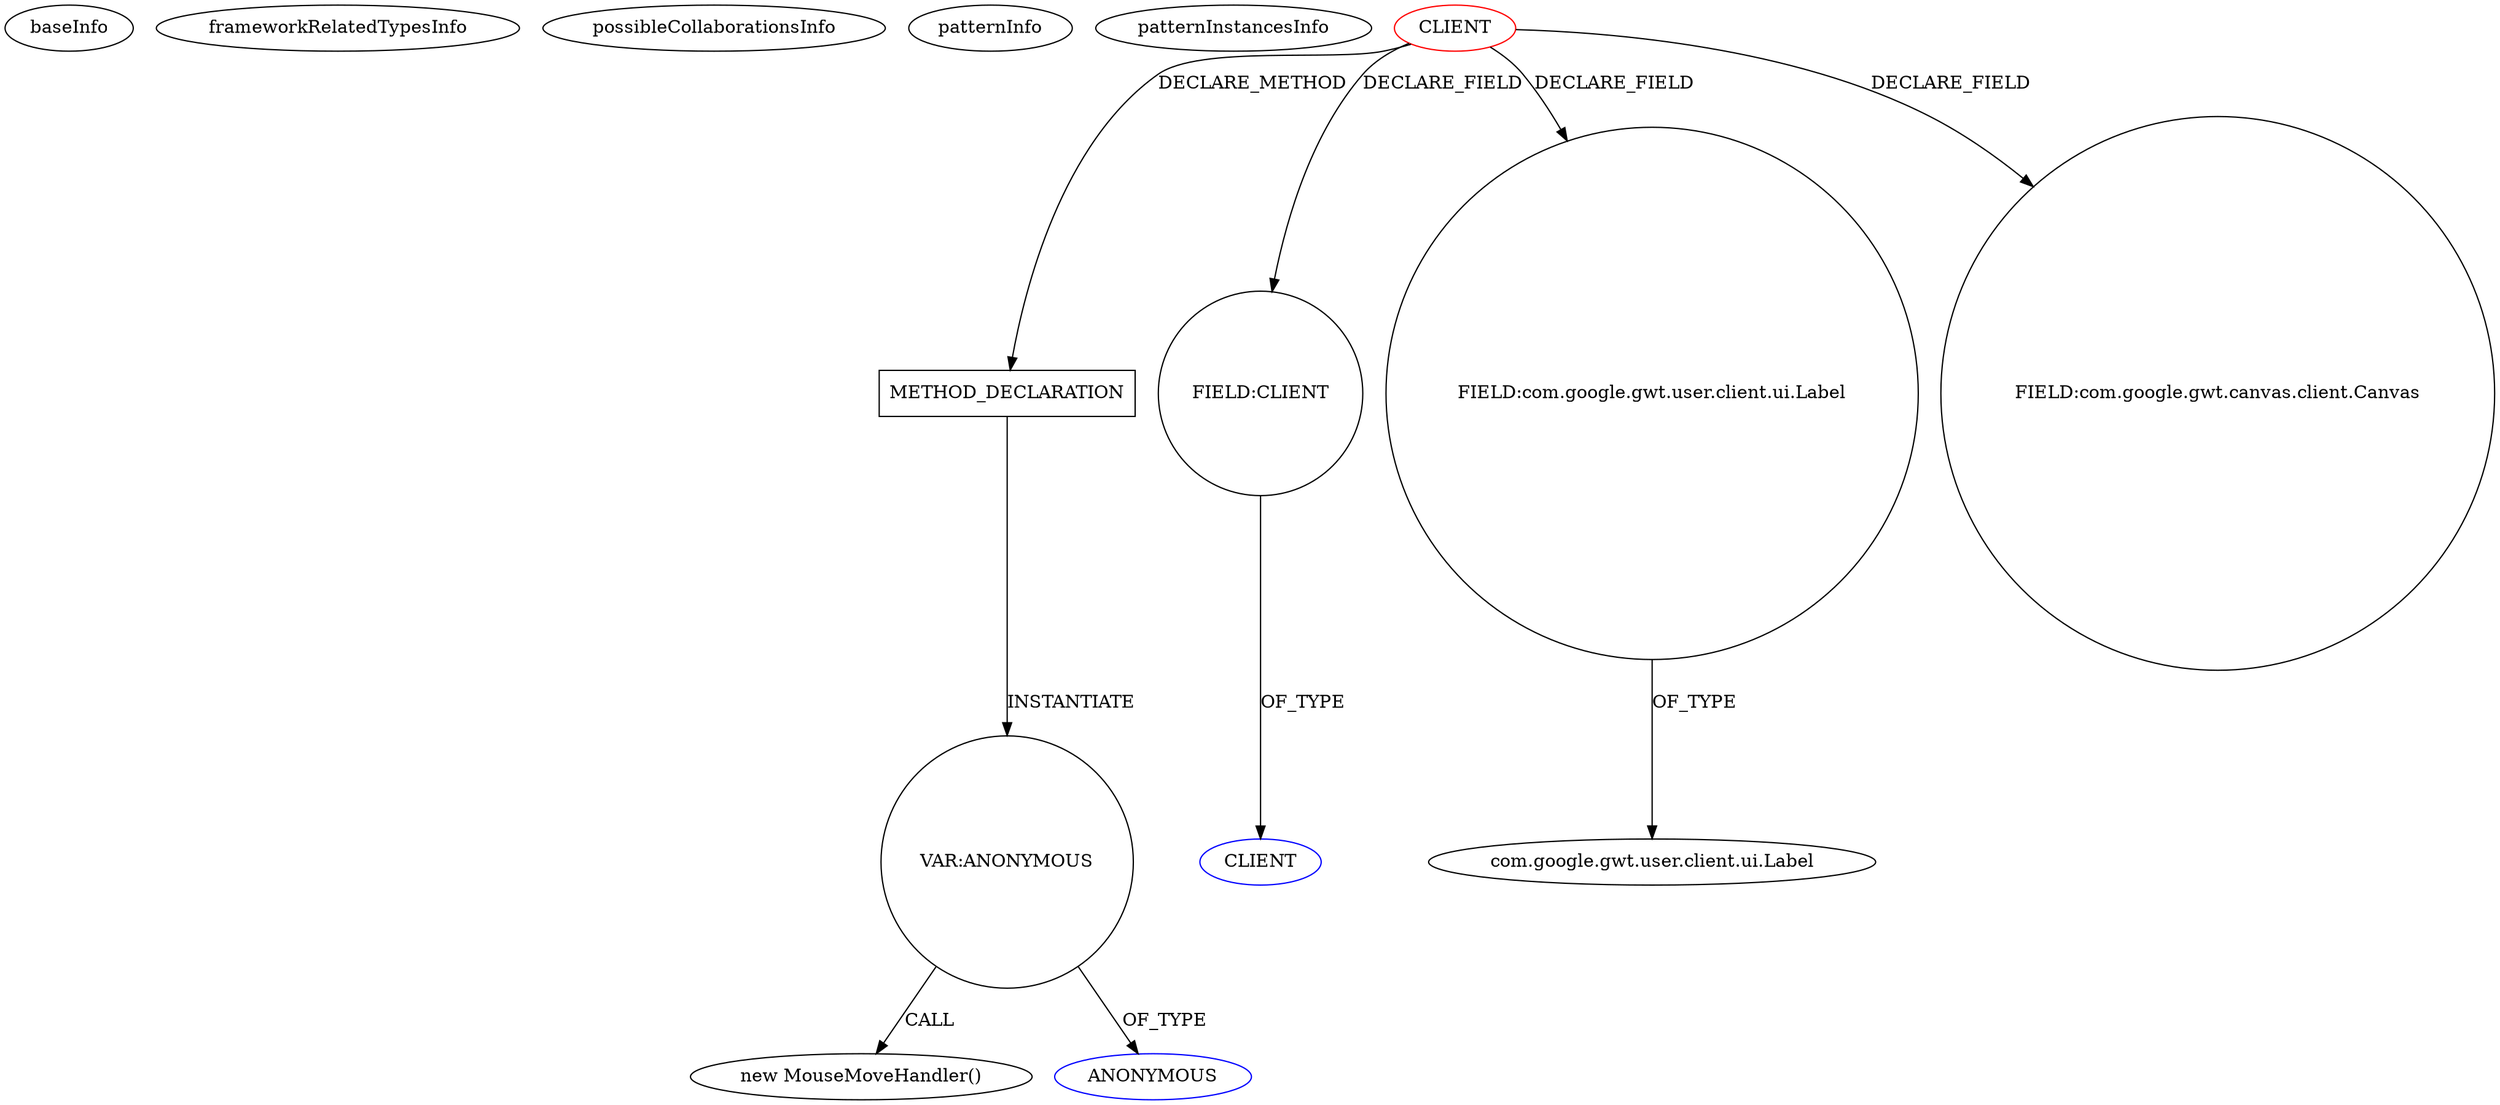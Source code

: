 digraph {
baseInfo[graphId=1644,category="pattern",isAnonymous=false,possibleRelation=false]
frameworkRelatedTypesInfo[]
possibleCollaborationsInfo[]
patternInfo[frequency=2.0,patternRootClient=0]
patternInstancesInfo[0="skavish-collaborative-paint~/skavish-collaborative-paint/collaborative-paint-master/src/com/acme/collpaint/client/page/CollPaintView.java~CollPaintView~4493",1="lambourg-WebGallery~/lambourg-WebGallery/WebGallery-master/client/src/com/lambourg/webgallery/client/pictureview/PictureView.java~PictureView~3541"]
211[label="new MouseMoveHandler()",vertexType="CONSTRUCTOR_CALL",isFrameworkType=false]
212[label="VAR:ANONYMOUS",vertexType="VARIABLE_EXPRESION",isFrameworkType=false,shape=circle]
213[label="ANONYMOUS",vertexType="REFERENCE_ANONYMOUS_DECLARATION",isFrameworkType=false,color=blue]
189[label="METHOD_DECLARATION",vertexType="CLIENT_METHOD_DECLARATION",isFrameworkType=false,shape=box]
0[label="CLIENT",vertexType="ROOT_CLIENT_CLASS_DECLARATION",isFrameworkType=false,color=red]
39[label="FIELD:CLIENT",vertexType="FIELD_DECLARATION",isFrameworkType=false,shape=circle]
31[label="CLIENT",vertexType="REFERENCE_CLIENT_CLASS_DECLARATION",isFrameworkType=false,color=blue]
43[label="FIELD:com.google.gwt.user.client.ui.Label",vertexType="FIELD_DECLARATION",isFrameworkType=false,shape=circle]
17[label="com.google.gwt.user.client.ui.Label",vertexType="FRAMEWORK_CLASS_TYPE",isFrameworkType=false]
6[label="FIELD:com.google.gwt.canvas.client.Canvas",vertexType="FIELD_DECLARATION",isFrameworkType=false,shape=circle]
0->39[label="DECLARE_FIELD"]
212->211[label="CALL"]
189->212[label="INSTANTIATE"]
212->213[label="OF_TYPE"]
43->17[label="OF_TYPE"]
0->6[label="DECLARE_FIELD"]
0->43[label="DECLARE_FIELD"]
39->31[label="OF_TYPE"]
0->189[label="DECLARE_METHOD"]
}
